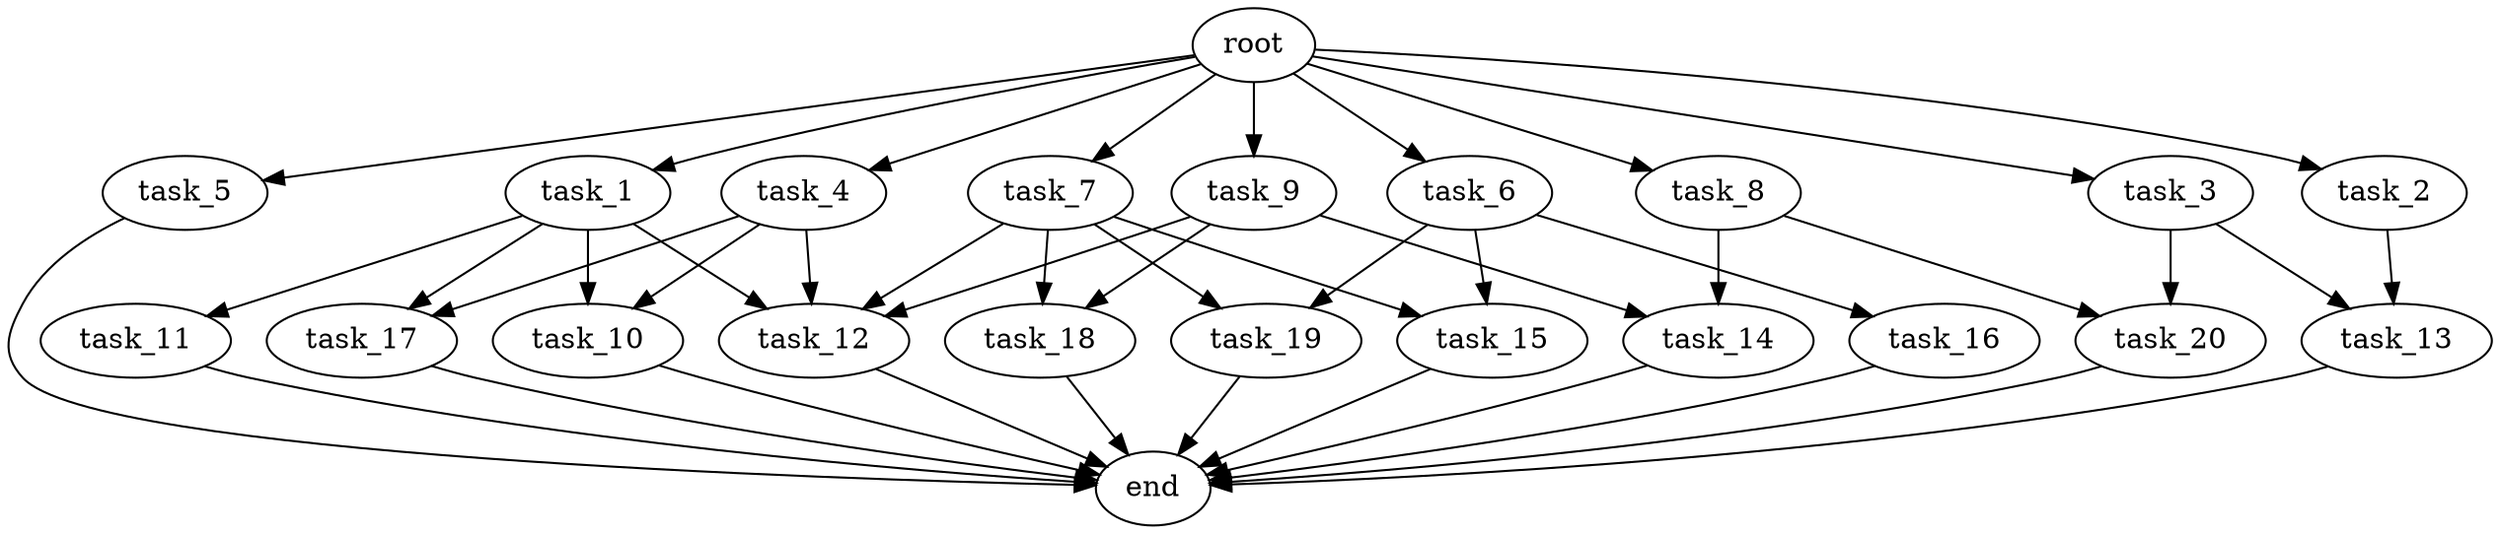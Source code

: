 digraph G {
  root [size="0.000000e+00"];
  task_1 [size="7.492194e+09"];
  task_2 [size="4.152431e+09"];
  task_3 [size="1.056036e+09"];
  task_4 [size="6.386604e+09"];
  task_5 [size="3.580276e+09"];
  task_6 [size="4.587747e+09"];
  task_7 [size="6.652758e+09"];
  task_8 [size="8.828357e+09"];
  task_9 [size="1.668926e+09"];
  task_10 [size="1.804785e+09"];
  task_11 [size="4.016170e+09"];
  task_12 [size="3.375791e+09"];
  task_13 [size="1.582606e+09"];
  task_14 [size="9.984337e+09"];
  task_15 [size="4.430679e+09"];
  task_16 [size="3.523888e+09"];
  task_17 [size="3.152235e+09"];
  task_18 [size="9.914638e+09"];
  task_19 [size="3.247216e+09"];
  task_20 [size="3.717823e+09"];
  end [size="0.000000e+00"];

  root -> task_1 [size="1.000000e-12"];
  root -> task_2 [size="1.000000e-12"];
  root -> task_3 [size="1.000000e-12"];
  root -> task_4 [size="1.000000e-12"];
  root -> task_5 [size="1.000000e-12"];
  root -> task_6 [size="1.000000e-12"];
  root -> task_7 [size="1.000000e-12"];
  root -> task_8 [size="1.000000e-12"];
  root -> task_9 [size="1.000000e-12"];
  task_1 -> task_10 [size="9.023925e+07"];
  task_1 -> task_11 [size="4.016170e+08"];
  task_1 -> task_12 [size="8.439478e+07"];
  task_1 -> task_17 [size="1.576117e+08"];
  task_2 -> task_13 [size="7.913032e+07"];
  task_3 -> task_13 [size="7.913032e+07"];
  task_3 -> task_20 [size="1.858912e+08"];
  task_4 -> task_10 [size="9.023925e+07"];
  task_4 -> task_12 [size="8.439478e+07"];
  task_4 -> task_17 [size="1.576117e+08"];
  task_5 -> end [size="1.000000e-12"];
  task_6 -> task_15 [size="2.215339e+08"];
  task_6 -> task_16 [size="3.523888e+08"];
  task_6 -> task_19 [size="1.623608e+08"];
  task_7 -> task_12 [size="8.439478e+07"];
  task_7 -> task_15 [size="2.215339e+08"];
  task_7 -> task_18 [size="4.957319e+08"];
  task_7 -> task_19 [size="1.623608e+08"];
  task_8 -> task_14 [size="4.992169e+08"];
  task_8 -> task_20 [size="1.858912e+08"];
  task_9 -> task_12 [size="8.439478e+07"];
  task_9 -> task_14 [size="4.992169e+08"];
  task_9 -> task_18 [size="4.957319e+08"];
  task_10 -> end [size="1.000000e-12"];
  task_11 -> end [size="1.000000e-12"];
  task_12 -> end [size="1.000000e-12"];
  task_13 -> end [size="1.000000e-12"];
  task_14 -> end [size="1.000000e-12"];
  task_15 -> end [size="1.000000e-12"];
  task_16 -> end [size="1.000000e-12"];
  task_17 -> end [size="1.000000e-12"];
  task_18 -> end [size="1.000000e-12"];
  task_19 -> end [size="1.000000e-12"];
  task_20 -> end [size="1.000000e-12"];
}
